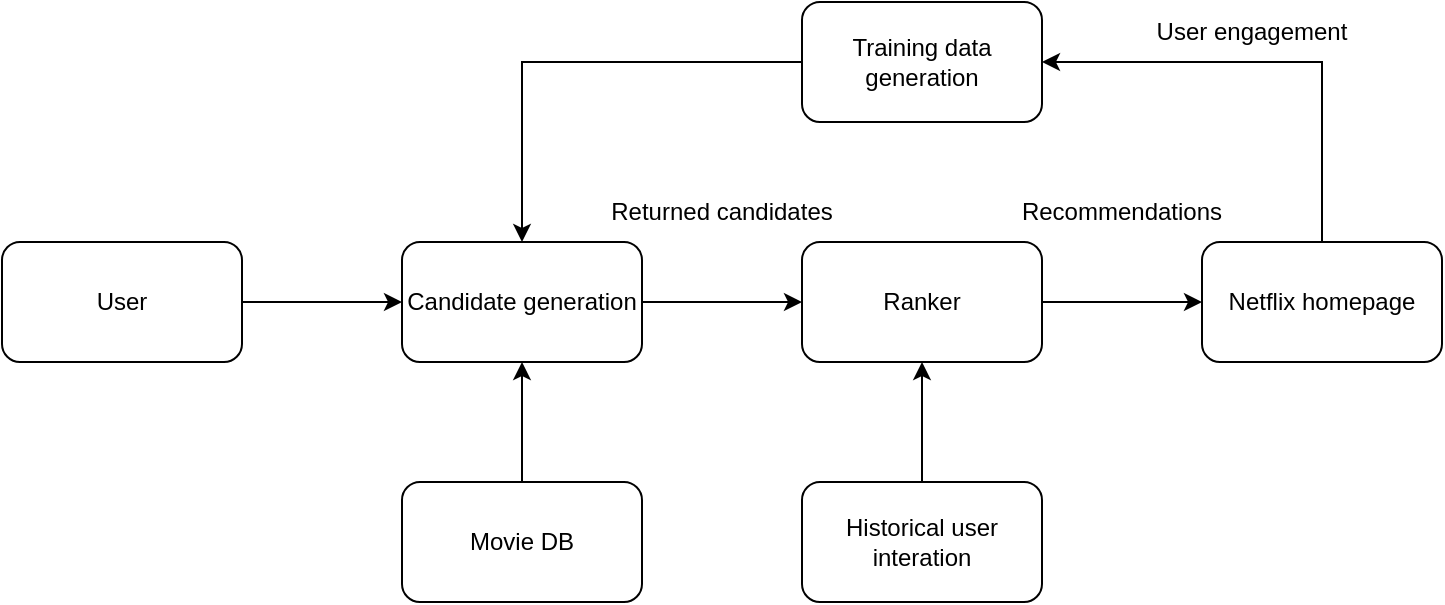 <mxfile version="21.1.2" type="device">
  <diagram id="y7lirNdVB386FQO9BHuN" name="Page-1">
    <mxGraphModel dx="882" dy="596" grid="1" gridSize="10" guides="1" tooltips="1" connect="1" arrows="1" fold="1" page="1" pageScale="1" pageWidth="850" pageHeight="1100" math="0" shadow="0">
      <root>
        <mxCell id="0" />
        <mxCell id="1" parent="0" />
        <mxCell id="tt_24ttvfohRW5YD4Kci-1" style="edgeStyle=orthogonalEdgeStyle;rounded=0;orthogonalLoop=1;jettySize=auto;html=1;exitX=1;exitY=0.5;exitDx=0;exitDy=0;entryX=0;entryY=0.5;entryDx=0;entryDy=0;" edge="1" parent="1" source="fmfJmN24QG-ydTC295dc-1" target="fmfJmN24QG-ydTC295dc-2">
          <mxGeometry relative="1" as="geometry" />
        </mxCell>
        <mxCell id="fmfJmN24QG-ydTC295dc-1" value="User" style="rounded=1;whiteSpace=wrap;html=1;" parent="1" vertex="1">
          <mxGeometry x="80" y="200" width="120" height="60" as="geometry" />
        </mxCell>
        <mxCell id="tt_24ttvfohRW5YD4Kci-4" style="edgeStyle=orthogonalEdgeStyle;rounded=0;orthogonalLoop=1;jettySize=auto;html=1;exitX=1;exitY=0.5;exitDx=0;exitDy=0;entryX=0;entryY=0.5;entryDx=0;entryDy=0;" edge="1" parent="1" source="fmfJmN24QG-ydTC295dc-2" target="tt_24ttvfohRW5YD4Kci-3">
          <mxGeometry relative="1" as="geometry" />
        </mxCell>
        <mxCell id="fmfJmN24QG-ydTC295dc-2" value="Candidate generation" style="rounded=1;whiteSpace=wrap;html=1;" parent="1" vertex="1">
          <mxGeometry x="280" y="200" width="120" height="60" as="geometry" />
        </mxCell>
        <mxCell id="tt_24ttvfohRW5YD4Kci-11" style="edgeStyle=orthogonalEdgeStyle;rounded=0;orthogonalLoop=1;jettySize=auto;html=1;exitX=0;exitY=0.5;exitDx=0;exitDy=0;entryX=0.5;entryY=0;entryDx=0;entryDy=0;" edge="1" parent="1" source="fmfJmN24QG-ydTC295dc-7" target="fmfJmN24QG-ydTC295dc-2">
          <mxGeometry relative="1" as="geometry" />
        </mxCell>
        <mxCell id="fmfJmN24QG-ydTC295dc-7" value="Training data generation" style="rounded=1;whiteSpace=wrap;html=1;" parent="1" vertex="1">
          <mxGeometry x="480" y="80" width="120" height="60" as="geometry" />
        </mxCell>
        <mxCell id="tt_24ttvfohRW5YD4Kci-7" style="edgeStyle=orthogonalEdgeStyle;rounded=0;orthogonalLoop=1;jettySize=auto;html=1;exitX=1;exitY=0.5;exitDx=0;exitDy=0;" edge="1" parent="1" source="tt_24ttvfohRW5YD4Kci-3" target="tt_24ttvfohRW5YD4Kci-6">
          <mxGeometry relative="1" as="geometry" />
        </mxCell>
        <mxCell id="tt_24ttvfohRW5YD4Kci-3" value="Ranker" style="rounded=1;whiteSpace=wrap;html=1;" vertex="1" parent="1">
          <mxGeometry x="480" y="200" width="120" height="60" as="geometry" />
        </mxCell>
        <mxCell id="tt_24ttvfohRW5YD4Kci-5" value="Returned candidates" style="text;html=1;strokeColor=none;fillColor=none;align=center;verticalAlign=middle;whiteSpace=wrap;rounded=0;" vertex="1" parent="1">
          <mxGeometry x="380" y="170" width="120" height="30" as="geometry" />
        </mxCell>
        <mxCell id="tt_24ttvfohRW5YD4Kci-9" style="edgeStyle=orthogonalEdgeStyle;rounded=0;orthogonalLoop=1;jettySize=auto;html=1;exitX=0.5;exitY=0;exitDx=0;exitDy=0;entryX=1;entryY=0.5;entryDx=0;entryDy=0;" edge="1" parent="1" source="tt_24ttvfohRW5YD4Kci-6" target="fmfJmN24QG-ydTC295dc-7">
          <mxGeometry relative="1" as="geometry" />
        </mxCell>
        <mxCell id="tt_24ttvfohRW5YD4Kci-6" value="Netflix homepage" style="rounded=1;whiteSpace=wrap;html=1;" vertex="1" parent="1">
          <mxGeometry x="680" y="200" width="120" height="60" as="geometry" />
        </mxCell>
        <mxCell id="tt_24ttvfohRW5YD4Kci-8" value="Recommendations" style="text;html=1;strokeColor=none;fillColor=none;align=center;verticalAlign=middle;whiteSpace=wrap;rounded=0;" vertex="1" parent="1">
          <mxGeometry x="580" y="170" width="120" height="30" as="geometry" />
        </mxCell>
        <mxCell id="tt_24ttvfohRW5YD4Kci-10" value="User engagement" style="text;html=1;strokeColor=none;fillColor=none;align=center;verticalAlign=middle;whiteSpace=wrap;rounded=0;" vertex="1" parent="1">
          <mxGeometry x="650" y="80" width="110" height="30" as="geometry" />
        </mxCell>
        <mxCell id="tt_24ttvfohRW5YD4Kci-13" style="edgeStyle=orthogonalEdgeStyle;rounded=0;orthogonalLoop=1;jettySize=auto;html=1;exitX=0.5;exitY=0;exitDx=0;exitDy=0;entryX=0.5;entryY=1;entryDx=0;entryDy=0;" edge="1" parent="1" source="tt_24ttvfohRW5YD4Kci-12" target="fmfJmN24QG-ydTC295dc-2">
          <mxGeometry relative="1" as="geometry" />
        </mxCell>
        <mxCell id="tt_24ttvfohRW5YD4Kci-12" value="Movie DB" style="rounded=1;whiteSpace=wrap;html=1;" vertex="1" parent="1">
          <mxGeometry x="280" y="320" width="120" height="60" as="geometry" />
        </mxCell>
        <mxCell id="tt_24ttvfohRW5YD4Kci-15" style="edgeStyle=orthogonalEdgeStyle;rounded=0;orthogonalLoop=1;jettySize=auto;html=1;exitX=0.5;exitY=0;exitDx=0;exitDy=0;entryX=0.5;entryY=1;entryDx=0;entryDy=0;" edge="1" parent="1" source="tt_24ttvfohRW5YD4Kci-14" target="tt_24ttvfohRW5YD4Kci-3">
          <mxGeometry relative="1" as="geometry" />
        </mxCell>
        <mxCell id="tt_24ttvfohRW5YD4Kci-14" value="Historical user interation" style="rounded=1;whiteSpace=wrap;html=1;" vertex="1" parent="1">
          <mxGeometry x="480" y="320" width="120" height="60" as="geometry" />
        </mxCell>
      </root>
    </mxGraphModel>
  </diagram>
</mxfile>
